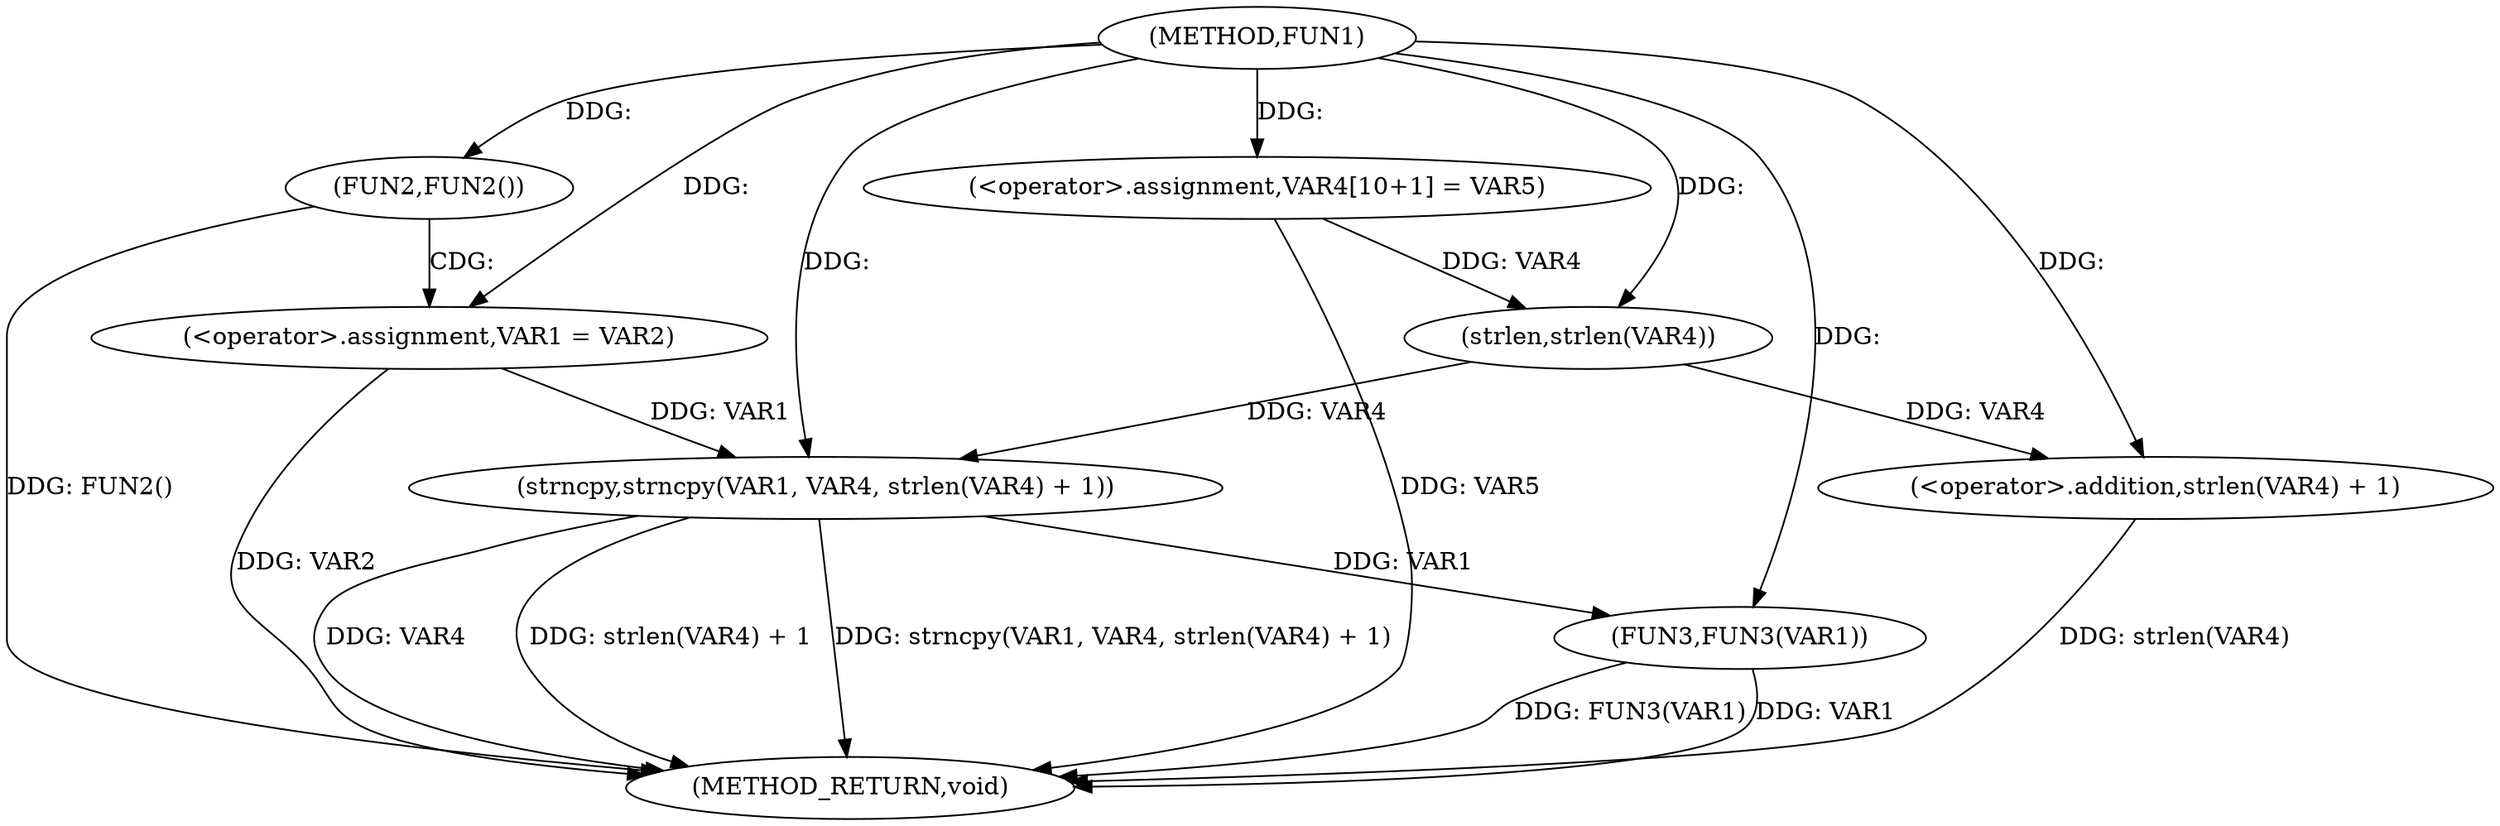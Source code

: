 digraph FUN1 {  
"1000100" [label = "(METHOD,FUN1)" ]
"1000125" [label = "(METHOD_RETURN,void)" ]
"1000106" [label = "(FUN2,FUN2())" ]
"1000108" [label = "(<operator>.assignment,VAR1 = VAR2)" ]
"1000113" [label = "(<operator>.assignment,VAR4[10+1] = VAR5)" ]
"1000116" [label = "(strncpy,strncpy(VAR1, VAR4, strlen(VAR4) + 1))" ]
"1000119" [label = "(<operator>.addition,strlen(VAR4) + 1)" ]
"1000120" [label = "(strlen,strlen(VAR4))" ]
"1000123" [label = "(FUN3,FUN3(VAR1))" ]
  "1000123" -> "1000125"  [ label = "DDG: FUN3(VAR1)"] 
  "1000113" -> "1000125"  [ label = "DDG: VAR5"] 
  "1000116" -> "1000125"  [ label = "DDG: VAR4"] 
  "1000116" -> "1000125"  [ label = "DDG: strlen(VAR4) + 1"] 
  "1000116" -> "1000125"  [ label = "DDG: strncpy(VAR1, VAR4, strlen(VAR4) + 1)"] 
  "1000106" -> "1000125"  [ label = "DDG: FUN2()"] 
  "1000123" -> "1000125"  [ label = "DDG: VAR1"] 
  "1000108" -> "1000125"  [ label = "DDG: VAR2"] 
  "1000119" -> "1000125"  [ label = "DDG: strlen(VAR4)"] 
  "1000100" -> "1000106"  [ label = "DDG: "] 
  "1000100" -> "1000108"  [ label = "DDG: "] 
  "1000100" -> "1000113"  [ label = "DDG: "] 
  "1000108" -> "1000116"  [ label = "DDG: VAR1"] 
  "1000100" -> "1000116"  [ label = "DDG: "] 
  "1000120" -> "1000116"  [ label = "DDG: VAR4"] 
  "1000120" -> "1000119"  [ label = "DDG: VAR4"] 
  "1000113" -> "1000120"  [ label = "DDG: VAR4"] 
  "1000100" -> "1000120"  [ label = "DDG: "] 
  "1000100" -> "1000119"  [ label = "DDG: "] 
  "1000116" -> "1000123"  [ label = "DDG: VAR1"] 
  "1000100" -> "1000123"  [ label = "DDG: "] 
  "1000106" -> "1000108"  [ label = "CDG: "] 
}
